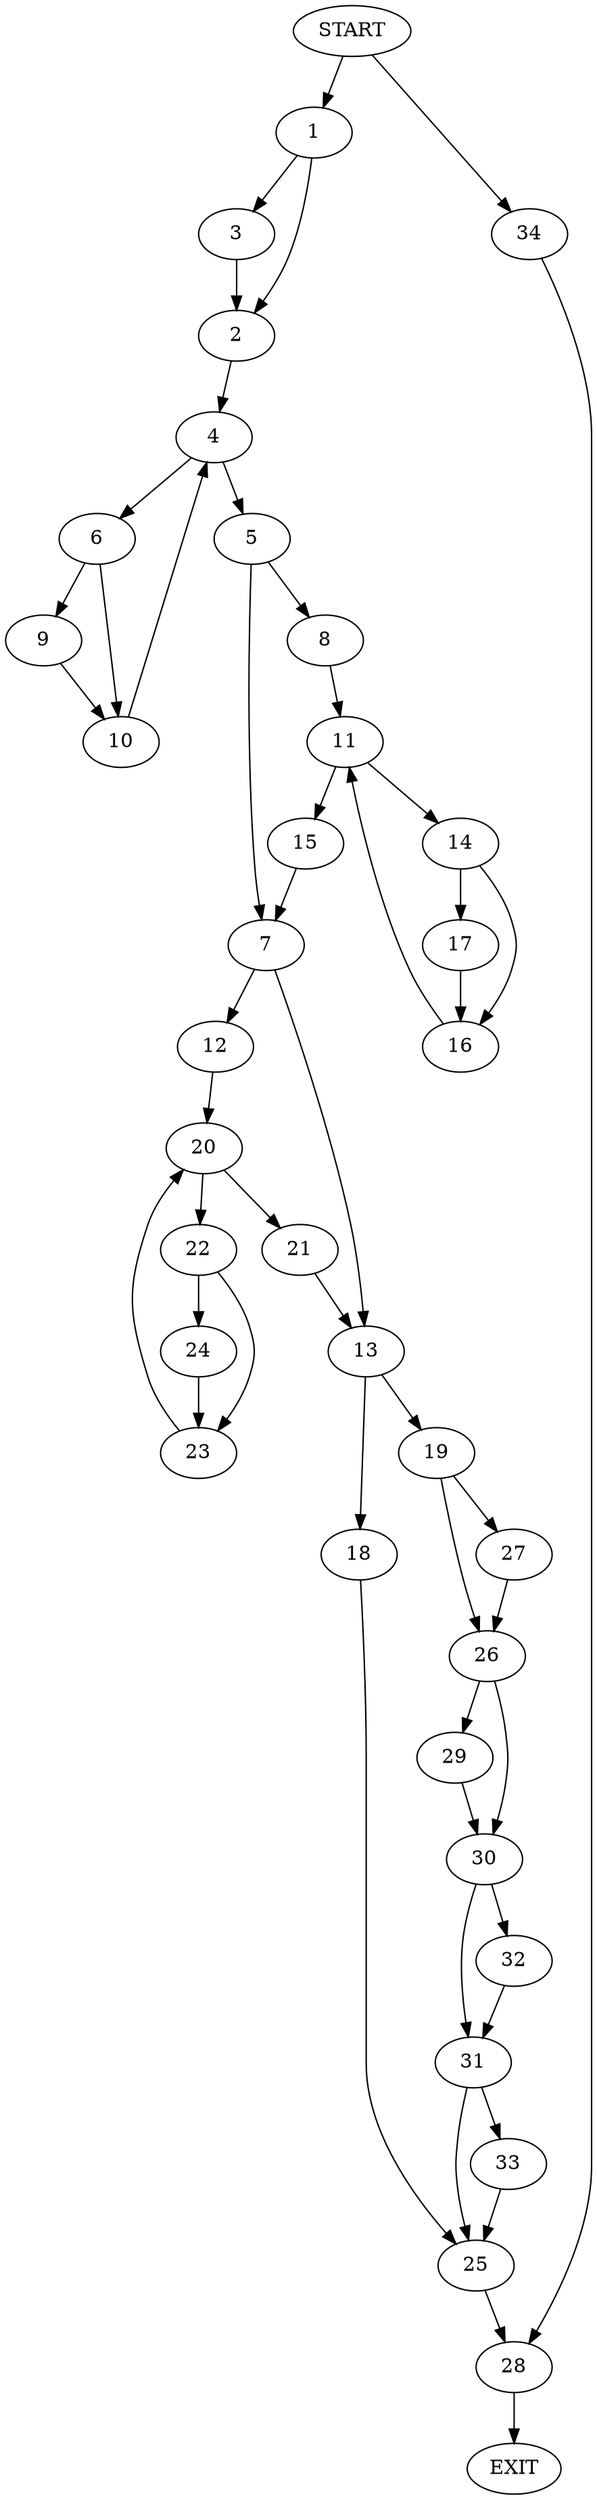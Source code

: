 digraph {
0 [label="START"]
35 [label="EXIT"]
0 -> 1
1 -> 2
1 -> 3
2 -> 4
3 -> 2
4 -> 5
4 -> 6
5 -> 7
5 -> 8
6 -> 9
6 -> 10
10 -> 4
9 -> 10
8 -> 11
7 -> 12
7 -> 13
11 -> 14
11 -> 15
14 -> 16
14 -> 17
15 -> 7
17 -> 16
16 -> 11
13 -> 18
13 -> 19
12 -> 20
20 -> 21
20 -> 22
22 -> 23
22 -> 24
21 -> 13
23 -> 20
24 -> 23
18 -> 25
19 -> 26
19 -> 27
25 -> 28
27 -> 26
26 -> 29
26 -> 30
29 -> 30
30 -> 31
30 -> 32
32 -> 31
31 -> 25
31 -> 33
33 -> 25
28 -> 35
0 -> 34
34 -> 28
}
